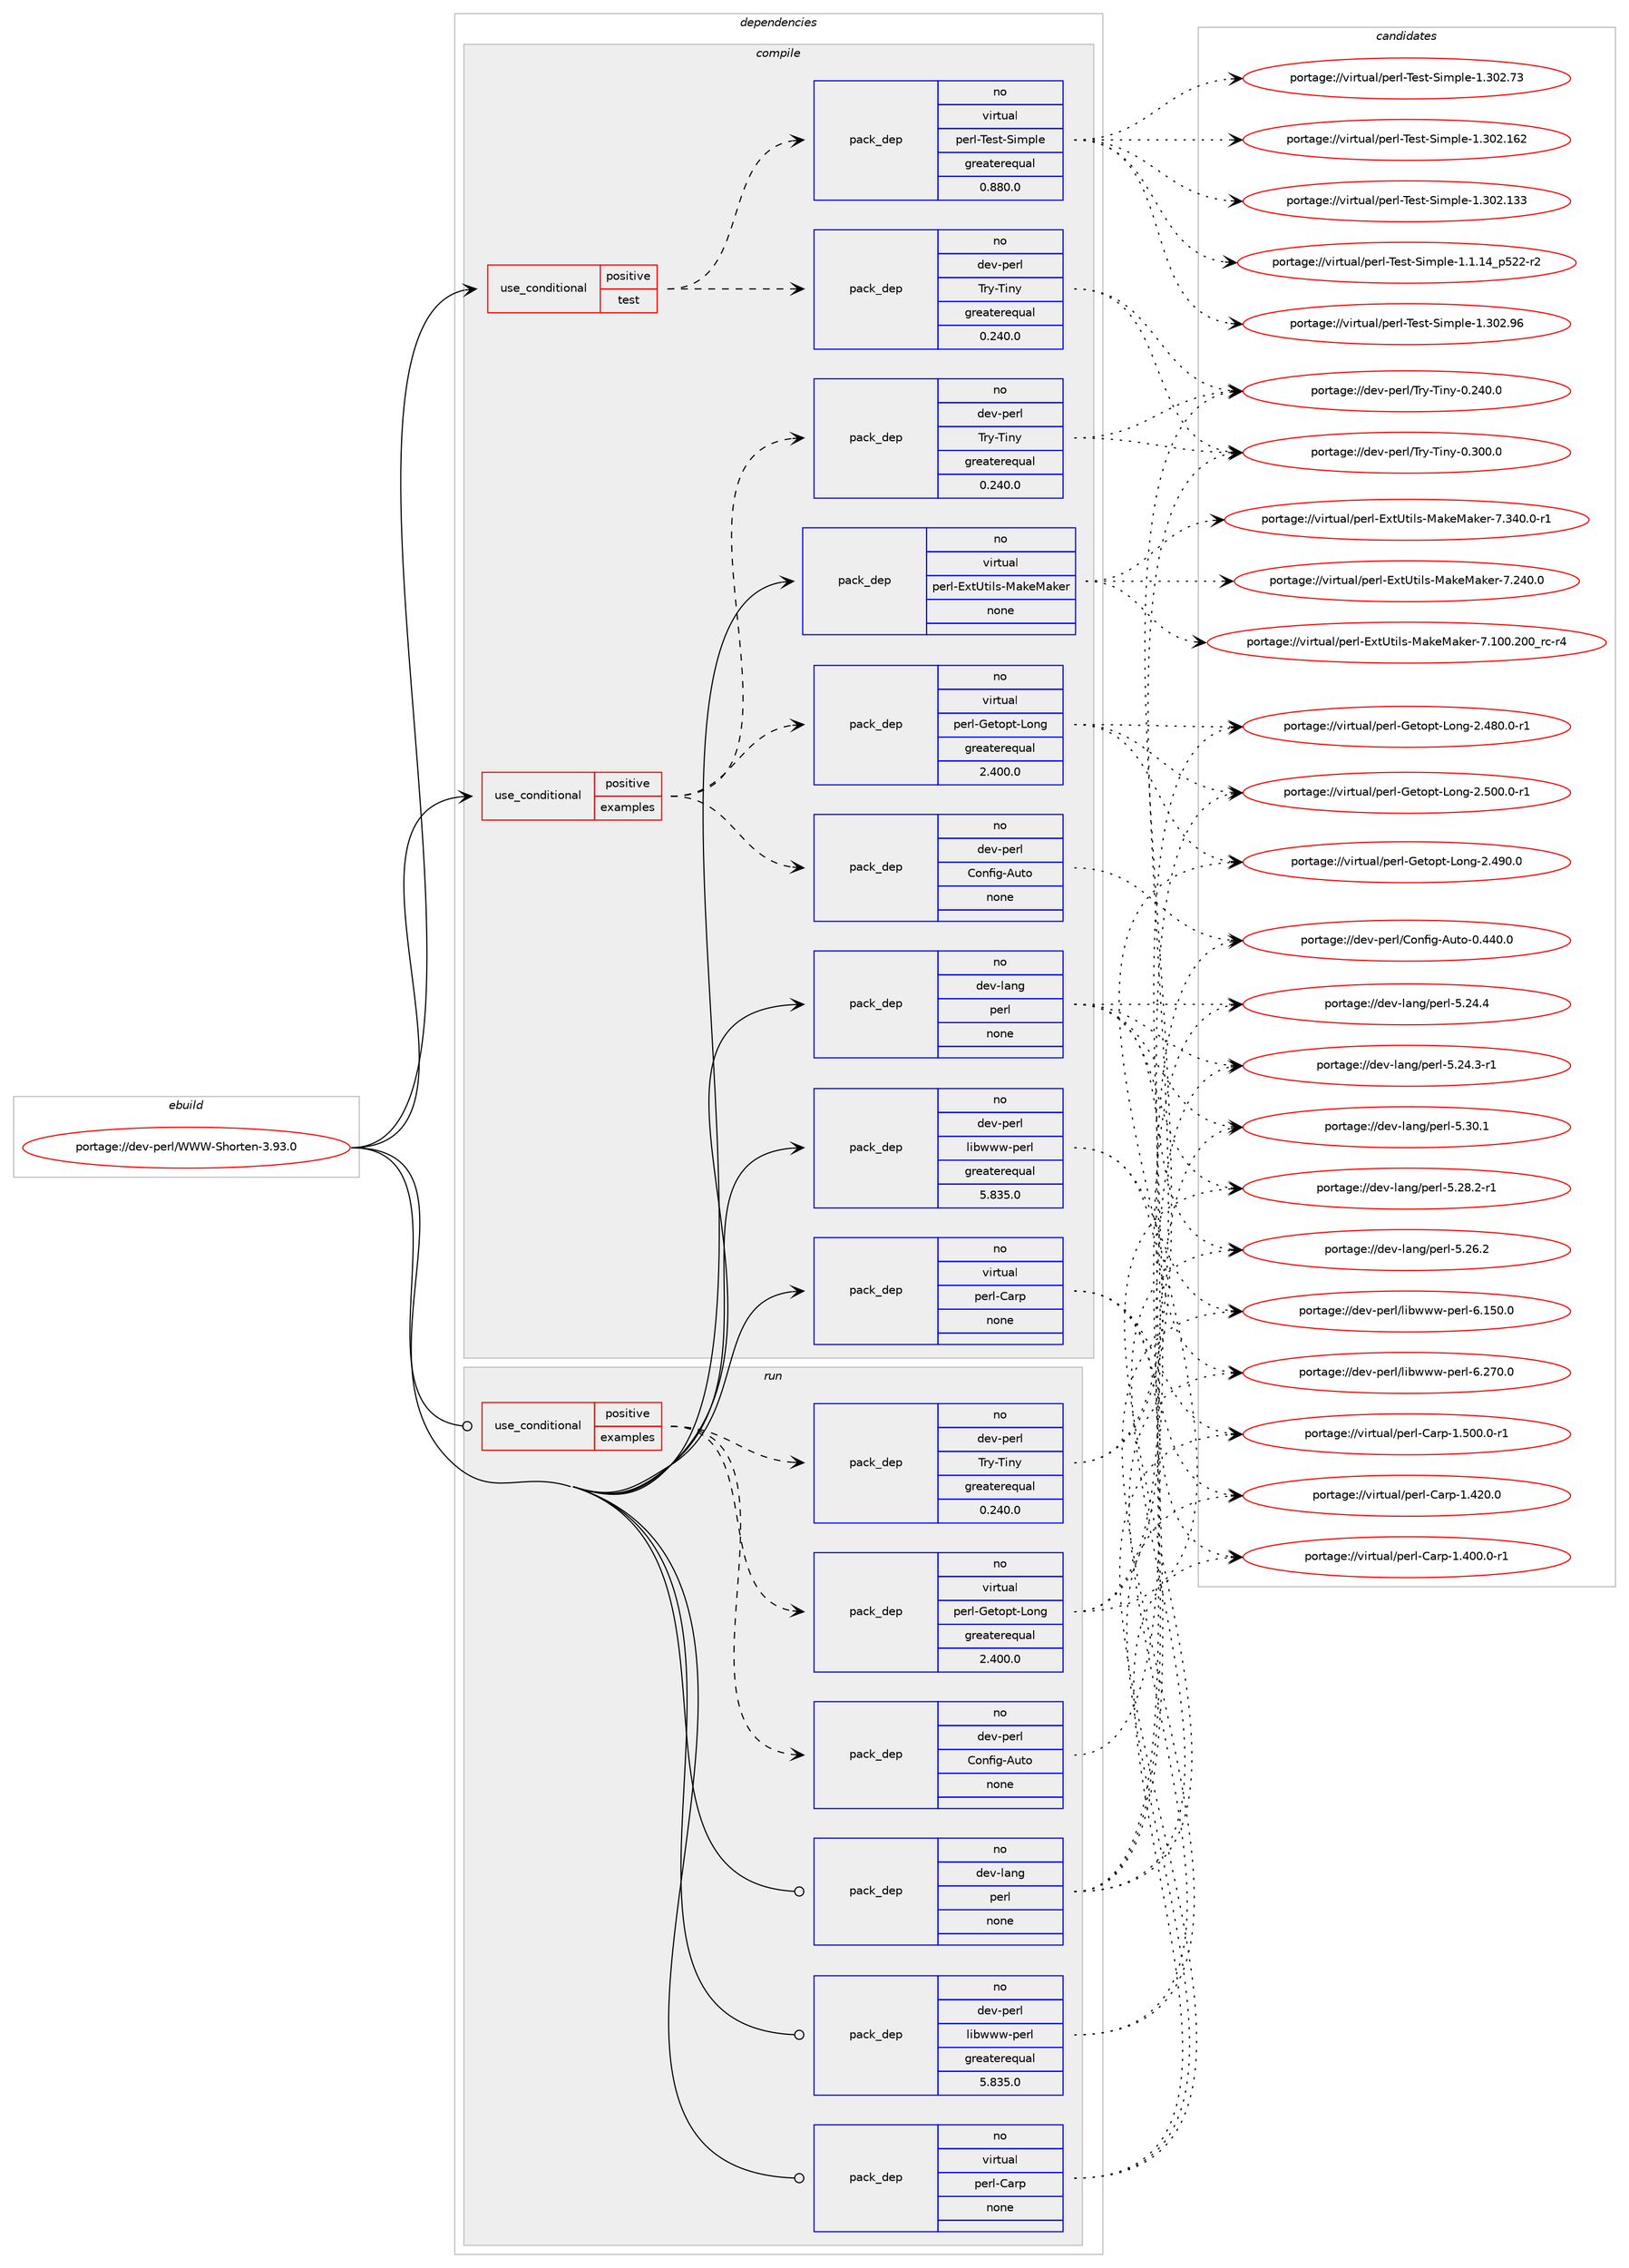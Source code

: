 digraph prolog {

# *************
# Graph options
# *************

newrank=true;
concentrate=true;
compound=true;
graph [rankdir=LR,fontname=Helvetica,fontsize=10,ranksep=1.5];#, ranksep=2.5, nodesep=0.2];
edge  [arrowhead=vee];
node  [fontname=Helvetica,fontsize=10];

# **********
# The ebuild
# **********

subgraph cluster_leftcol {
color=gray;
rank=same;
label=<<i>ebuild</i>>;
id [label="portage://dev-perl/WWW-Shorten-3.93.0", color=red, width=4, href="../dev-perl/WWW-Shorten-3.93.0.svg"];
}

# ****************
# The dependencies
# ****************

subgraph cluster_midcol {
color=gray;
label=<<i>dependencies</i>>;
subgraph cluster_compile {
fillcolor="#eeeeee";
style=filled;
label=<<i>compile</i>>;
subgraph cond121236 {
dependency479676 [label=<<TABLE BORDER="0" CELLBORDER="1" CELLSPACING="0" CELLPADDING="4"><TR><TD ROWSPAN="3" CELLPADDING="10">use_conditional</TD></TR><TR><TD>positive</TD></TR><TR><TD>examples</TD></TR></TABLE>>, shape=none, color=red];
subgraph pack353384 {
dependency479677 [label=<<TABLE BORDER="0" CELLBORDER="1" CELLSPACING="0" CELLPADDING="4" WIDTH="220"><TR><TD ROWSPAN="6" CELLPADDING="30">pack_dep</TD></TR><TR><TD WIDTH="110">no</TD></TR><TR><TD>dev-perl</TD></TR><TR><TD>Config-Auto</TD></TR><TR><TD>none</TD></TR><TR><TD></TD></TR></TABLE>>, shape=none, color=blue];
}
dependency479676:e -> dependency479677:w [weight=20,style="dashed",arrowhead="vee"];
subgraph pack353385 {
dependency479678 [label=<<TABLE BORDER="0" CELLBORDER="1" CELLSPACING="0" CELLPADDING="4" WIDTH="220"><TR><TD ROWSPAN="6" CELLPADDING="30">pack_dep</TD></TR><TR><TD WIDTH="110">no</TD></TR><TR><TD>virtual</TD></TR><TR><TD>perl-Getopt-Long</TD></TR><TR><TD>greaterequal</TD></TR><TR><TD>2.400.0</TD></TR></TABLE>>, shape=none, color=blue];
}
dependency479676:e -> dependency479678:w [weight=20,style="dashed",arrowhead="vee"];
subgraph pack353386 {
dependency479679 [label=<<TABLE BORDER="0" CELLBORDER="1" CELLSPACING="0" CELLPADDING="4" WIDTH="220"><TR><TD ROWSPAN="6" CELLPADDING="30">pack_dep</TD></TR><TR><TD WIDTH="110">no</TD></TR><TR><TD>dev-perl</TD></TR><TR><TD>Try-Tiny</TD></TR><TR><TD>greaterequal</TD></TR><TR><TD>0.240.0</TD></TR></TABLE>>, shape=none, color=blue];
}
dependency479676:e -> dependency479679:w [weight=20,style="dashed",arrowhead="vee"];
}
id:e -> dependency479676:w [weight=20,style="solid",arrowhead="vee"];
subgraph cond121237 {
dependency479680 [label=<<TABLE BORDER="0" CELLBORDER="1" CELLSPACING="0" CELLPADDING="4"><TR><TD ROWSPAN="3" CELLPADDING="10">use_conditional</TD></TR><TR><TD>positive</TD></TR><TR><TD>test</TD></TR></TABLE>>, shape=none, color=red];
subgraph pack353387 {
dependency479681 [label=<<TABLE BORDER="0" CELLBORDER="1" CELLSPACING="0" CELLPADDING="4" WIDTH="220"><TR><TD ROWSPAN="6" CELLPADDING="30">pack_dep</TD></TR><TR><TD WIDTH="110">no</TD></TR><TR><TD>virtual</TD></TR><TR><TD>perl-Test-Simple</TD></TR><TR><TD>greaterequal</TD></TR><TR><TD>0.880.0</TD></TR></TABLE>>, shape=none, color=blue];
}
dependency479680:e -> dependency479681:w [weight=20,style="dashed",arrowhead="vee"];
subgraph pack353388 {
dependency479682 [label=<<TABLE BORDER="0" CELLBORDER="1" CELLSPACING="0" CELLPADDING="4" WIDTH="220"><TR><TD ROWSPAN="6" CELLPADDING="30">pack_dep</TD></TR><TR><TD WIDTH="110">no</TD></TR><TR><TD>dev-perl</TD></TR><TR><TD>Try-Tiny</TD></TR><TR><TD>greaterequal</TD></TR><TR><TD>0.240.0</TD></TR></TABLE>>, shape=none, color=blue];
}
dependency479680:e -> dependency479682:w [weight=20,style="dashed",arrowhead="vee"];
}
id:e -> dependency479680:w [weight=20,style="solid",arrowhead="vee"];
subgraph pack353389 {
dependency479683 [label=<<TABLE BORDER="0" CELLBORDER="1" CELLSPACING="0" CELLPADDING="4" WIDTH="220"><TR><TD ROWSPAN="6" CELLPADDING="30">pack_dep</TD></TR><TR><TD WIDTH="110">no</TD></TR><TR><TD>dev-lang</TD></TR><TR><TD>perl</TD></TR><TR><TD>none</TD></TR><TR><TD></TD></TR></TABLE>>, shape=none, color=blue];
}
id:e -> dependency479683:w [weight=20,style="solid",arrowhead="vee"];
subgraph pack353390 {
dependency479684 [label=<<TABLE BORDER="0" CELLBORDER="1" CELLSPACING="0" CELLPADDING="4" WIDTH="220"><TR><TD ROWSPAN="6" CELLPADDING="30">pack_dep</TD></TR><TR><TD WIDTH="110">no</TD></TR><TR><TD>dev-perl</TD></TR><TR><TD>libwww-perl</TD></TR><TR><TD>greaterequal</TD></TR><TR><TD>5.835.0</TD></TR></TABLE>>, shape=none, color=blue];
}
id:e -> dependency479684:w [weight=20,style="solid",arrowhead="vee"];
subgraph pack353391 {
dependency479685 [label=<<TABLE BORDER="0" CELLBORDER="1" CELLSPACING="0" CELLPADDING="4" WIDTH="220"><TR><TD ROWSPAN="6" CELLPADDING="30">pack_dep</TD></TR><TR><TD WIDTH="110">no</TD></TR><TR><TD>virtual</TD></TR><TR><TD>perl-Carp</TD></TR><TR><TD>none</TD></TR><TR><TD></TD></TR></TABLE>>, shape=none, color=blue];
}
id:e -> dependency479685:w [weight=20,style="solid",arrowhead="vee"];
subgraph pack353392 {
dependency479686 [label=<<TABLE BORDER="0" CELLBORDER="1" CELLSPACING="0" CELLPADDING="4" WIDTH="220"><TR><TD ROWSPAN="6" CELLPADDING="30">pack_dep</TD></TR><TR><TD WIDTH="110">no</TD></TR><TR><TD>virtual</TD></TR><TR><TD>perl-ExtUtils-MakeMaker</TD></TR><TR><TD>none</TD></TR><TR><TD></TD></TR></TABLE>>, shape=none, color=blue];
}
id:e -> dependency479686:w [weight=20,style="solid",arrowhead="vee"];
}
subgraph cluster_compileandrun {
fillcolor="#eeeeee";
style=filled;
label=<<i>compile and run</i>>;
}
subgraph cluster_run {
fillcolor="#eeeeee";
style=filled;
label=<<i>run</i>>;
subgraph cond121238 {
dependency479687 [label=<<TABLE BORDER="0" CELLBORDER="1" CELLSPACING="0" CELLPADDING="4"><TR><TD ROWSPAN="3" CELLPADDING="10">use_conditional</TD></TR><TR><TD>positive</TD></TR><TR><TD>examples</TD></TR></TABLE>>, shape=none, color=red];
subgraph pack353393 {
dependency479688 [label=<<TABLE BORDER="0" CELLBORDER="1" CELLSPACING="0" CELLPADDING="4" WIDTH="220"><TR><TD ROWSPAN="6" CELLPADDING="30">pack_dep</TD></TR><TR><TD WIDTH="110">no</TD></TR><TR><TD>dev-perl</TD></TR><TR><TD>Config-Auto</TD></TR><TR><TD>none</TD></TR><TR><TD></TD></TR></TABLE>>, shape=none, color=blue];
}
dependency479687:e -> dependency479688:w [weight=20,style="dashed",arrowhead="vee"];
subgraph pack353394 {
dependency479689 [label=<<TABLE BORDER="0" CELLBORDER="1" CELLSPACING="0" CELLPADDING="4" WIDTH="220"><TR><TD ROWSPAN="6" CELLPADDING="30">pack_dep</TD></TR><TR><TD WIDTH="110">no</TD></TR><TR><TD>virtual</TD></TR><TR><TD>perl-Getopt-Long</TD></TR><TR><TD>greaterequal</TD></TR><TR><TD>2.400.0</TD></TR></TABLE>>, shape=none, color=blue];
}
dependency479687:e -> dependency479689:w [weight=20,style="dashed",arrowhead="vee"];
subgraph pack353395 {
dependency479690 [label=<<TABLE BORDER="0" CELLBORDER="1" CELLSPACING="0" CELLPADDING="4" WIDTH="220"><TR><TD ROWSPAN="6" CELLPADDING="30">pack_dep</TD></TR><TR><TD WIDTH="110">no</TD></TR><TR><TD>dev-perl</TD></TR><TR><TD>Try-Tiny</TD></TR><TR><TD>greaterequal</TD></TR><TR><TD>0.240.0</TD></TR></TABLE>>, shape=none, color=blue];
}
dependency479687:e -> dependency479690:w [weight=20,style="dashed",arrowhead="vee"];
}
id:e -> dependency479687:w [weight=20,style="solid",arrowhead="odot"];
subgraph pack353396 {
dependency479691 [label=<<TABLE BORDER="0" CELLBORDER="1" CELLSPACING="0" CELLPADDING="4" WIDTH="220"><TR><TD ROWSPAN="6" CELLPADDING="30">pack_dep</TD></TR><TR><TD WIDTH="110">no</TD></TR><TR><TD>dev-lang</TD></TR><TR><TD>perl</TD></TR><TR><TD>none</TD></TR><TR><TD></TD></TR></TABLE>>, shape=none, color=blue];
}
id:e -> dependency479691:w [weight=20,style="solid",arrowhead="odot"];
subgraph pack353397 {
dependency479692 [label=<<TABLE BORDER="0" CELLBORDER="1" CELLSPACING="0" CELLPADDING="4" WIDTH="220"><TR><TD ROWSPAN="6" CELLPADDING="30">pack_dep</TD></TR><TR><TD WIDTH="110">no</TD></TR><TR><TD>dev-perl</TD></TR><TR><TD>libwww-perl</TD></TR><TR><TD>greaterequal</TD></TR><TR><TD>5.835.0</TD></TR></TABLE>>, shape=none, color=blue];
}
id:e -> dependency479692:w [weight=20,style="solid",arrowhead="odot"];
subgraph pack353398 {
dependency479693 [label=<<TABLE BORDER="0" CELLBORDER="1" CELLSPACING="0" CELLPADDING="4" WIDTH="220"><TR><TD ROWSPAN="6" CELLPADDING="30">pack_dep</TD></TR><TR><TD WIDTH="110">no</TD></TR><TR><TD>virtual</TD></TR><TR><TD>perl-Carp</TD></TR><TR><TD>none</TD></TR><TR><TD></TD></TR></TABLE>>, shape=none, color=blue];
}
id:e -> dependency479693:w [weight=20,style="solid",arrowhead="odot"];
}
}

# **************
# The candidates
# **************

subgraph cluster_choices {
rank=same;
color=gray;
label=<<i>candidates</i>>;

subgraph choice353384 {
color=black;
nodesep=1;
choice10010111845112101114108476711111010210510345651171161114548465252484648 [label="portage://dev-perl/Config-Auto-0.440.0", color=red, width=4,href="../dev-perl/Config-Auto-0.440.0.svg"];
dependency479677:e -> choice10010111845112101114108476711111010210510345651171161114548465252484648:w [style=dotted,weight="100"];
}
subgraph choice353385 {
color=black;
nodesep=1;
choice11810511411611797108471121011141084571101116111112116457611111010345504653484846484511449 [label="portage://virtual/perl-Getopt-Long-2.500.0-r1", color=red, width=4,href="../virtual/perl-Getopt-Long-2.500.0-r1.svg"];
choice1181051141161179710847112101114108457110111611111211645761111101034550465257484648 [label="portage://virtual/perl-Getopt-Long-2.490.0", color=red, width=4,href="../virtual/perl-Getopt-Long-2.490.0.svg"];
choice11810511411611797108471121011141084571101116111112116457611111010345504652564846484511449 [label="portage://virtual/perl-Getopt-Long-2.480.0-r1", color=red, width=4,href="../virtual/perl-Getopt-Long-2.480.0-r1.svg"];
dependency479678:e -> choice11810511411611797108471121011141084571101116111112116457611111010345504653484846484511449:w [style=dotted,weight="100"];
dependency479678:e -> choice1181051141161179710847112101114108457110111611111211645761111101034550465257484648:w [style=dotted,weight="100"];
dependency479678:e -> choice11810511411611797108471121011141084571101116111112116457611111010345504652564846484511449:w [style=dotted,weight="100"];
}
subgraph choice353386 {
color=black;
nodesep=1;
choice10010111845112101114108478411412145841051101214548465148484648 [label="portage://dev-perl/Try-Tiny-0.300.0", color=red, width=4,href="../dev-perl/Try-Tiny-0.300.0.svg"];
choice10010111845112101114108478411412145841051101214548465052484648 [label="portage://dev-perl/Try-Tiny-0.240.0", color=red, width=4,href="../dev-perl/Try-Tiny-0.240.0.svg"];
dependency479679:e -> choice10010111845112101114108478411412145841051101214548465148484648:w [style=dotted,weight="100"];
dependency479679:e -> choice10010111845112101114108478411412145841051101214548465052484648:w [style=dotted,weight="100"];
}
subgraph choice353387 {
color=black;
nodesep=1;
choice118105114116117971084711210111410845841011151164583105109112108101454946514850465754 [label="portage://virtual/perl-Test-Simple-1.302.96", color=red, width=4,href="../virtual/perl-Test-Simple-1.302.96.svg"];
choice118105114116117971084711210111410845841011151164583105109112108101454946514850465551 [label="portage://virtual/perl-Test-Simple-1.302.73", color=red, width=4,href="../virtual/perl-Test-Simple-1.302.73.svg"];
choice11810511411611797108471121011141084584101115116458310510911210810145494651485046495450 [label="portage://virtual/perl-Test-Simple-1.302.162", color=red, width=4,href="../virtual/perl-Test-Simple-1.302.162.svg"];
choice11810511411611797108471121011141084584101115116458310510911210810145494651485046495151 [label="portage://virtual/perl-Test-Simple-1.302.133", color=red, width=4,href="../virtual/perl-Test-Simple-1.302.133.svg"];
choice11810511411611797108471121011141084584101115116458310510911210810145494649464952951125350504511450 [label="portage://virtual/perl-Test-Simple-1.1.14_p522-r2", color=red, width=4,href="../virtual/perl-Test-Simple-1.1.14_p522-r2.svg"];
dependency479681:e -> choice118105114116117971084711210111410845841011151164583105109112108101454946514850465754:w [style=dotted,weight="100"];
dependency479681:e -> choice118105114116117971084711210111410845841011151164583105109112108101454946514850465551:w [style=dotted,weight="100"];
dependency479681:e -> choice11810511411611797108471121011141084584101115116458310510911210810145494651485046495450:w [style=dotted,weight="100"];
dependency479681:e -> choice11810511411611797108471121011141084584101115116458310510911210810145494651485046495151:w [style=dotted,weight="100"];
dependency479681:e -> choice11810511411611797108471121011141084584101115116458310510911210810145494649464952951125350504511450:w [style=dotted,weight="100"];
}
subgraph choice353388 {
color=black;
nodesep=1;
choice10010111845112101114108478411412145841051101214548465148484648 [label="portage://dev-perl/Try-Tiny-0.300.0", color=red, width=4,href="../dev-perl/Try-Tiny-0.300.0.svg"];
choice10010111845112101114108478411412145841051101214548465052484648 [label="portage://dev-perl/Try-Tiny-0.240.0", color=red, width=4,href="../dev-perl/Try-Tiny-0.240.0.svg"];
dependency479682:e -> choice10010111845112101114108478411412145841051101214548465148484648:w [style=dotted,weight="100"];
dependency479682:e -> choice10010111845112101114108478411412145841051101214548465052484648:w [style=dotted,weight="100"];
}
subgraph choice353389 {
color=black;
nodesep=1;
choice10010111845108971101034711210111410845534651484649 [label="portage://dev-lang/perl-5.30.1", color=red, width=4,href="../dev-lang/perl-5.30.1.svg"];
choice100101118451089711010347112101114108455346505646504511449 [label="portage://dev-lang/perl-5.28.2-r1", color=red, width=4,href="../dev-lang/perl-5.28.2-r1.svg"];
choice10010111845108971101034711210111410845534650544650 [label="portage://dev-lang/perl-5.26.2", color=red, width=4,href="../dev-lang/perl-5.26.2.svg"];
choice10010111845108971101034711210111410845534650524652 [label="portage://dev-lang/perl-5.24.4", color=red, width=4,href="../dev-lang/perl-5.24.4.svg"];
choice100101118451089711010347112101114108455346505246514511449 [label="portage://dev-lang/perl-5.24.3-r1", color=red, width=4,href="../dev-lang/perl-5.24.3-r1.svg"];
dependency479683:e -> choice10010111845108971101034711210111410845534651484649:w [style=dotted,weight="100"];
dependency479683:e -> choice100101118451089711010347112101114108455346505646504511449:w [style=dotted,weight="100"];
dependency479683:e -> choice10010111845108971101034711210111410845534650544650:w [style=dotted,weight="100"];
dependency479683:e -> choice10010111845108971101034711210111410845534650524652:w [style=dotted,weight="100"];
dependency479683:e -> choice100101118451089711010347112101114108455346505246514511449:w [style=dotted,weight="100"];
}
subgraph choice353390 {
color=black;
nodesep=1;
choice100101118451121011141084710810598119119119451121011141084554465055484648 [label="portage://dev-perl/libwww-perl-6.270.0", color=red, width=4,href="../dev-perl/libwww-perl-6.270.0.svg"];
choice100101118451121011141084710810598119119119451121011141084554464953484648 [label="portage://dev-perl/libwww-perl-6.150.0", color=red, width=4,href="../dev-perl/libwww-perl-6.150.0.svg"];
dependency479684:e -> choice100101118451121011141084710810598119119119451121011141084554465055484648:w [style=dotted,weight="100"];
dependency479684:e -> choice100101118451121011141084710810598119119119451121011141084554464953484648:w [style=dotted,weight="100"];
}
subgraph choice353391 {
color=black;
nodesep=1;
choice118105114116117971084711210111410845679711411245494653484846484511449 [label="portage://virtual/perl-Carp-1.500.0-r1", color=red, width=4,href="../virtual/perl-Carp-1.500.0-r1.svg"];
choice11810511411611797108471121011141084567971141124549465250484648 [label="portage://virtual/perl-Carp-1.420.0", color=red, width=4,href="../virtual/perl-Carp-1.420.0.svg"];
choice118105114116117971084711210111410845679711411245494652484846484511449 [label="portage://virtual/perl-Carp-1.400.0-r1", color=red, width=4,href="../virtual/perl-Carp-1.400.0-r1.svg"];
dependency479685:e -> choice118105114116117971084711210111410845679711411245494653484846484511449:w [style=dotted,weight="100"];
dependency479685:e -> choice11810511411611797108471121011141084567971141124549465250484648:w [style=dotted,weight="100"];
dependency479685:e -> choice118105114116117971084711210111410845679711411245494652484846484511449:w [style=dotted,weight="100"];
}
subgraph choice353392 {
color=black;
nodesep=1;
choice1181051141161179710847112101114108456912011685116105108115457797107101779710710111445554651524846484511449 [label="portage://virtual/perl-ExtUtils-MakeMaker-7.340.0-r1", color=red, width=4,href="../virtual/perl-ExtUtils-MakeMaker-7.340.0-r1.svg"];
choice118105114116117971084711210111410845691201168511610510811545779710710177971071011144555465052484648 [label="portage://virtual/perl-ExtUtils-MakeMaker-7.240.0", color=red, width=4,href="../virtual/perl-ExtUtils-MakeMaker-7.240.0.svg"];
choice118105114116117971084711210111410845691201168511610510811545779710710177971071011144555464948484650484895114994511452 [label="portage://virtual/perl-ExtUtils-MakeMaker-7.100.200_rc-r4", color=red, width=4,href="../virtual/perl-ExtUtils-MakeMaker-7.100.200_rc-r4.svg"];
dependency479686:e -> choice1181051141161179710847112101114108456912011685116105108115457797107101779710710111445554651524846484511449:w [style=dotted,weight="100"];
dependency479686:e -> choice118105114116117971084711210111410845691201168511610510811545779710710177971071011144555465052484648:w [style=dotted,weight="100"];
dependency479686:e -> choice118105114116117971084711210111410845691201168511610510811545779710710177971071011144555464948484650484895114994511452:w [style=dotted,weight="100"];
}
subgraph choice353393 {
color=black;
nodesep=1;
choice10010111845112101114108476711111010210510345651171161114548465252484648 [label="portage://dev-perl/Config-Auto-0.440.0", color=red, width=4,href="../dev-perl/Config-Auto-0.440.0.svg"];
dependency479688:e -> choice10010111845112101114108476711111010210510345651171161114548465252484648:w [style=dotted,weight="100"];
}
subgraph choice353394 {
color=black;
nodesep=1;
choice11810511411611797108471121011141084571101116111112116457611111010345504653484846484511449 [label="portage://virtual/perl-Getopt-Long-2.500.0-r1", color=red, width=4,href="../virtual/perl-Getopt-Long-2.500.0-r1.svg"];
choice1181051141161179710847112101114108457110111611111211645761111101034550465257484648 [label="portage://virtual/perl-Getopt-Long-2.490.0", color=red, width=4,href="../virtual/perl-Getopt-Long-2.490.0.svg"];
choice11810511411611797108471121011141084571101116111112116457611111010345504652564846484511449 [label="portage://virtual/perl-Getopt-Long-2.480.0-r1", color=red, width=4,href="../virtual/perl-Getopt-Long-2.480.0-r1.svg"];
dependency479689:e -> choice11810511411611797108471121011141084571101116111112116457611111010345504653484846484511449:w [style=dotted,weight="100"];
dependency479689:e -> choice1181051141161179710847112101114108457110111611111211645761111101034550465257484648:w [style=dotted,weight="100"];
dependency479689:e -> choice11810511411611797108471121011141084571101116111112116457611111010345504652564846484511449:w [style=dotted,weight="100"];
}
subgraph choice353395 {
color=black;
nodesep=1;
choice10010111845112101114108478411412145841051101214548465148484648 [label="portage://dev-perl/Try-Tiny-0.300.0", color=red, width=4,href="../dev-perl/Try-Tiny-0.300.0.svg"];
choice10010111845112101114108478411412145841051101214548465052484648 [label="portage://dev-perl/Try-Tiny-0.240.0", color=red, width=4,href="../dev-perl/Try-Tiny-0.240.0.svg"];
dependency479690:e -> choice10010111845112101114108478411412145841051101214548465148484648:w [style=dotted,weight="100"];
dependency479690:e -> choice10010111845112101114108478411412145841051101214548465052484648:w [style=dotted,weight="100"];
}
subgraph choice353396 {
color=black;
nodesep=1;
choice10010111845108971101034711210111410845534651484649 [label="portage://dev-lang/perl-5.30.1", color=red, width=4,href="../dev-lang/perl-5.30.1.svg"];
choice100101118451089711010347112101114108455346505646504511449 [label="portage://dev-lang/perl-5.28.2-r1", color=red, width=4,href="../dev-lang/perl-5.28.2-r1.svg"];
choice10010111845108971101034711210111410845534650544650 [label="portage://dev-lang/perl-5.26.2", color=red, width=4,href="../dev-lang/perl-5.26.2.svg"];
choice10010111845108971101034711210111410845534650524652 [label="portage://dev-lang/perl-5.24.4", color=red, width=4,href="../dev-lang/perl-5.24.4.svg"];
choice100101118451089711010347112101114108455346505246514511449 [label="portage://dev-lang/perl-5.24.3-r1", color=red, width=4,href="../dev-lang/perl-5.24.3-r1.svg"];
dependency479691:e -> choice10010111845108971101034711210111410845534651484649:w [style=dotted,weight="100"];
dependency479691:e -> choice100101118451089711010347112101114108455346505646504511449:w [style=dotted,weight="100"];
dependency479691:e -> choice10010111845108971101034711210111410845534650544650:w [style=dotted,weight="100"];
dependency479691:e -> choice10010111845108971101034711210111410845534650524652:w [style=dotted,weight="100"];
dependency479691:e -> choice100101118451089711010347112101114108455346505246514511449:w [style=dotted,weight="100"];
}
subgraph choice353397 {
color=black;
nodesep=1;
choice100101118451121011141084710810598119119119451121011141084554465055484648 [label="portage://dev-perl/libwww-perl-6.270.0", color=red, width=4,href="../dev-perl/libwww-perl-6.270.0.svg"];
choice100101118451121011141084710810598119119119451121011141084554464953484648 [label="portage://dev-perl/libwww-perl-6.150.0", color=red, width=4,href="../dev-perl/libwww-perl-6.150.0.svg"];
dependency479692:e -> choice100101118451121011141084710810598119119119451121011141084554465055484648:w [style=dotted,weight="100"];
dependency479692:e -> choice100101118451121011141084710810598119119119451121011141084554464953484648:w [style=dotted,weight="100"];
}
subgraph choice353398 {
color=black;
nodesep=1;
choice118105114116117971084711210111410845679711411245494653484846484511449 [label="portage://virtual/perl-Carp-1.500.0-r1", color=red, width=4,href="../virtual/perl-Carp-1.500.0-r1.svg"];
choice11810511411611797108471121011141084567971141124549465250484648 [label="portage://virtual/perl-Carp-1.420.0", color=red, width=4,href="../virtual/perl-Carp-1.420.0.svg"];
choice118105114116117971084711210111410845679711411245494652484846484511449 [label="portage://virtual/perl-Carp-1.400.0-r1", color=red, width=4,href="../virtual/perl-Carp-1.400.0-r1.svg"];
dependency479693:e -> choice118105114116117971084711210111410845679711411245494653484846484511449:w [style=dotted,weight="100"];
dependency479693:e -> choice11810511411611797108471121011141084567971141124549465250484648:w [style=dotted,weight="100"];
dependency479693:e -> choice118105114116117971084711210111410845679711411245494652484846484511449:w [style=dotted,weight="100"];
}
}

}
